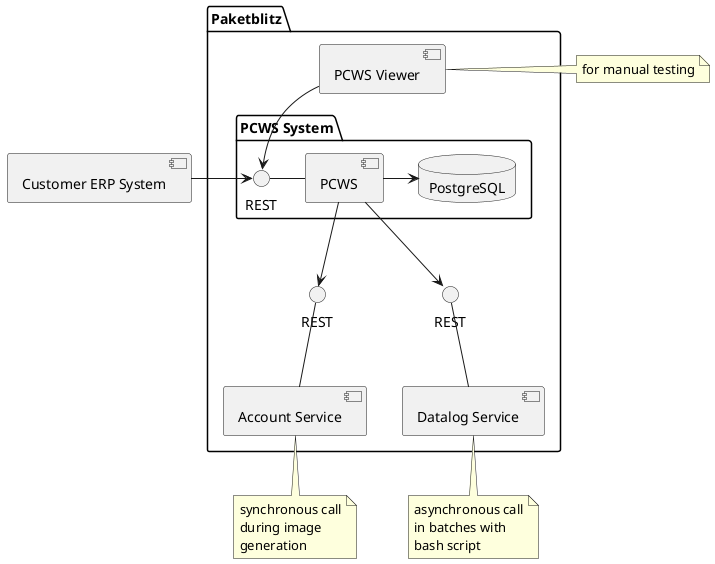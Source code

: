@startuml

[Customer ERP System] as Customer

package "Paketblitz" {
  [PCWS Viewer] as PCWSViewer
  package "PCWS System" {
      interface "REST" as PCWSREST
      [PCWS]
      database "PostgreSQL"
  }
  interface "REST" as AccountServiceREST
  [Account Service] as AccountService
  interface "REST" as DatalogServiceREST
  [Datalog Service] as DatalogService
}

Customer -> PCWSREST
PCWSViewer --> PCWSREST
note left of PCWSViewer
  for manual testing
end note
PCWSREST - PCWS
PCWS -> PostgreSQL
PCWS --> AccountServiceREST
note bottom of AccountService
  synchronous call
  during image
  generation
end note
AccountServiceREST -- AccountService
PCWS --> DatalogServiceREST
note bottom of DatalogService
  asynchronous call
  in batches with
  bash script
end note
DatalogServiceREST -- DatalogService

@enduml